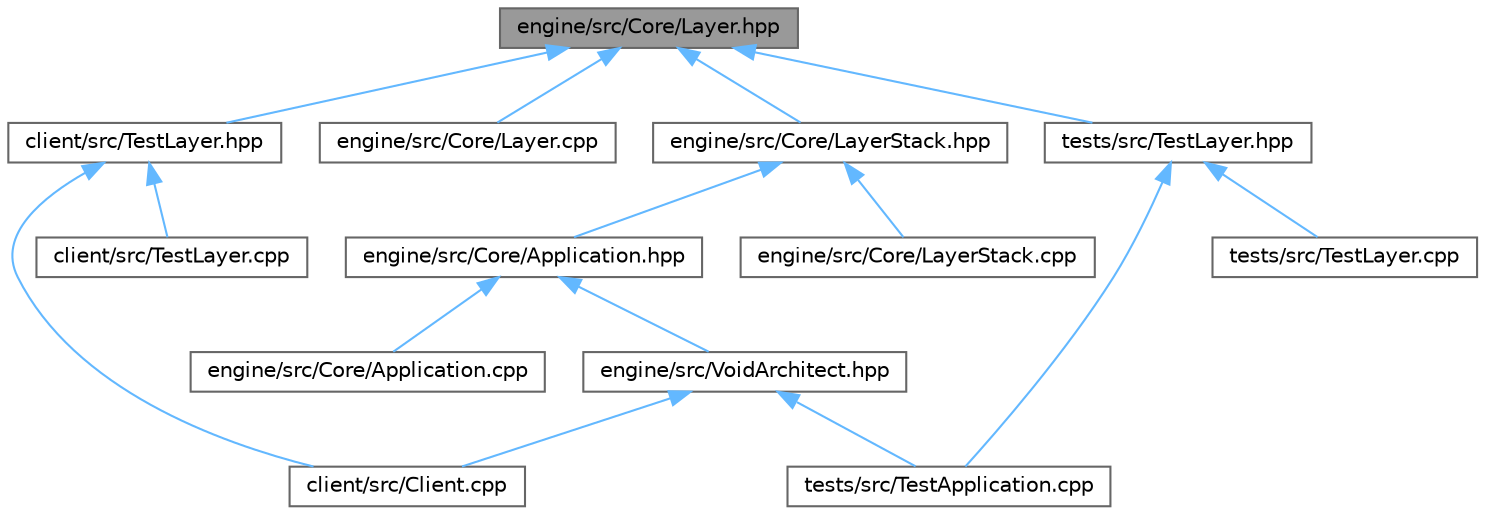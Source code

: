digraph "engine/src/Core/Layer.hpp"
{
 // LATEX_PDF_SIZE
  bgcolor="transparent";
  edge [fontname=Helvetica,fontsize=10,labelfontname=Helvetica,labelfontsize=10];
  node [fontname=Helvetica,fontsize=10,shape=box,height=0.2,width=0.4];
  Node1 [id="Node000001",label="engine/src/Core/Layer.hpp",height=0.2,width=0.4,color="gray40", fillcolor="grey60", style="filled", fontcolor="black",tooltip=" "];
  Node1 -> Node2 [id="edge15_Node000001_Node000002",dir="back",color="steelblue1",style="solid",tooltip=" "];
  Node2 [id="Node000002",label="client/src/TestLayer.hpp",height=0.2,width=0.4,color="grey40", fillcolor="white", style="filled",URL="$client_2src_2_test_layer_8hpp.html",tooltip=" "];
  Node2 -> Node3 [id="edge16_Node000002_Node000003",dir="back",color="steelblue1",style="solid",tooltip=" "];
  Node3 [id="Node000003",label="client/src/Client.cpp",height=0.2,width=0.4,color="grey40", fillcolor="white", style="filled",URL="$_client_8cpp.html",tooltip=" "];
  Node2 -> Node4 [id="edge17_Node000002_Node000004",dir="back",color="steelblue1",style="solid",tooltip=" "];
  Node4 [id="Node000004",label="client/src/TestLayer.cpp",height=0.2,width=0.4,color="grey40", fillcolor="white", style="filled",URL="$client_2src_2_test_layer_8cpp.html",tooltip=" "];
  Node1 -> Node5 [id="edge18_Node000001_Node000005",dir="back",color="steelblue1",style="solid",tooltip=" "];
  Node5 [id="Node000005",label="engine/src/Core/Layer.cpp",height=0.2,width=0.4,color="grey40", fillcolor="white", style="filled",URL="$_layer_8cpp.html",tooltip=" "];
  Node1 -> Node6 [id="edge19_Node000001_Node000006",dir="back",color="steelblue1",style="solid",tooltip=" "];
  Node6 [id="Node000006",label="engine/src/Core/LayerStack.hpp",height=0.2,width=0.4,color="grey40", fillcolor="white", style="filled",URL="$_layer_stack_8hpp.html",tooltip=" "];
  Node6 -> Node7 [id="edge20_Node000006_Node000007",dir="back",color="steelblue1",style="solid",tooltip=" "];
  Node7 [id="Node000007",label="engine/src/Core/Application.hpp",height=0.2,width=0.4,color="grey40", fillcolor="white", style="filled",URL="$_application_8hpp.html",tooltip=" "];
  Node7 -> Node8 [id="edge21_Node000007_Node000008",dir="back",color="steelblue1",style="solid",tooltip=" "];
  Node8 [id="Node000008",label="engine/src/Core/Application.cpp",height=0.2,width=0.4,color="grey40", fillcolor="white", style="filled",URL="$_application_8cpp.html",tooltip=" "];
  Node7 -> Node9 [id="edge22_Node000007_Node000009",dir="back",color="steelblue1",style="solid",tooltip=" "];
  Node9 [id="Node000009",label="engine/src/VoidArchitect.hpp",height=0.2,width=0.4,color="grey40", fillcolor="white", style="filled",URL="$_void_architect_8hpp.html",tooltip=" "];
  Node9 -> Node3 [id="edge23_Node000009_Node000003",dir="back",color="steelblue1",style="solid",tooltip=" "];
  Node9 -> Node10 [id="edge24_Node000009_Node000010",dir="back",color="steelblue1",style="solid",tooltip=" "];
  Node10 [id="Node000010",label="tests/src/TestApplication.cpp",height=0.2,width=0.4,color="grey40", fillcolor="white", style="filled",URL="$_test_application_8cpp.html",tooltip=" "];
  Node6 -> Node11 [id="edge25_Node000006_Node000011",dir="back",color="steelblue1",style="solid",tooltip=" "];
  Node11 [id="Node000011",label="engine/src/Core/LayerStack.cpp",height=0.2,width=0.4,color="grey40", fillcolor="white", style="filled",URL="$_layer_stack_8cpp.html",tooltip=" "];
  Node1 -> Node12 [id="edge26_Node000001_Node000012",dir="back",color="steelblue1",style="solid",tooltip=" "];
  Node12 [id="Node000012",label="tests/src/TestLayer.hpp",height=0.2,width=0.4,color="grey40", fillcolor="white", style="filled",URL="$tests_2src_2_test_layer_8hpp.html",tooltip=" "];
  Node12 -> Node10 [id="edge27_Node000012_Node000010",dir="back",color="steelblue1",style="solid",tooltip=" "];
  Node12 -> Node13 [id="edge28_Node000012_Node000013",dir="back",color="steelblue1",style="solid",tooltip=" "];
  Node13 [id="Node000013",label="tests/src/TestLayer.cpp",height=0.2,width=0.4,color="grey40", fillcolor="white", style="filled",URL="$tests_2src_2_test_layer_8cpp.html",tooltip=" "];
}

